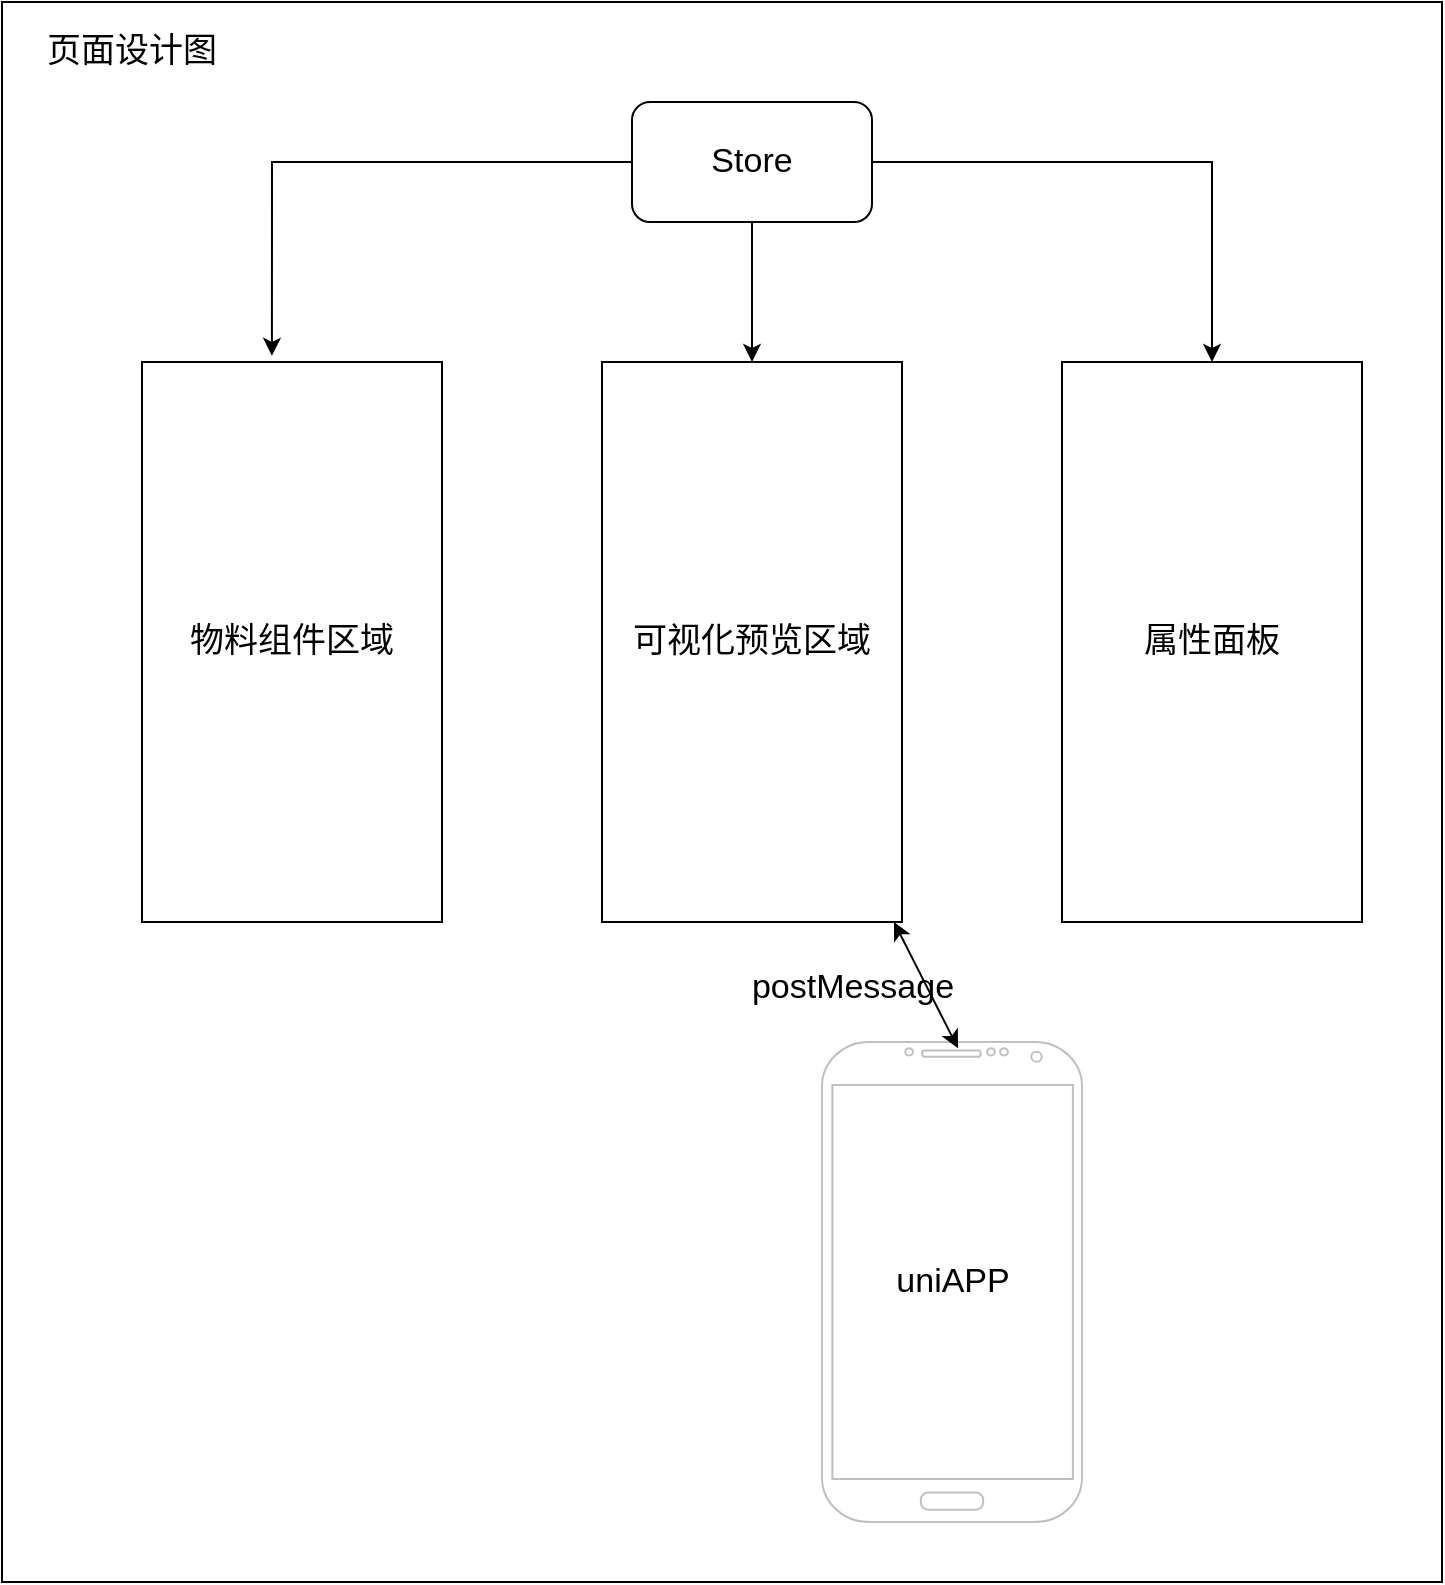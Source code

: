 <mxfile version="24.0.7" type="github">
  <diagram name="第 1 页" id="nf59W99AGzAC8T2MHkCi">
    <mxGraphModel dx="2074" dy="1146" grid="1" gridSize="10" guides="1" tooltips="1" connect="1" arrows="1" fold="1" page="1" pageScale="1" pageWidth="827" pageHeight="1169" math="0" shadow="0">
      <root>
        <mxCell id="0" />
        <mxCell id="1" parent="0" />
        <mxCell id="4ezkk32pqgZYwgxSGYBu-1" value="" style="rounded=0;whiteSpace=wrap;html=1;fontSize=17;" parent="1" vertex="1">
          <mxGeometry x="60" y="60" width="720" height="790" as="geometry" />
        </mxCell>
        <mxCell id="TrbRHjGAlIL61ZrVVt9T-2" value="物料组件区域" style="rounded=0;whiteSpace=wrap;html=1;fontSize=17;" parent="1" vertex="1">
          <mxGeometry x="130" y="240" width="150" height="280" as="geometry" />
        </mxCell>
        <mxCell id="TrbRHjGAlIL61ZrVVt9T-3" value="可视化预览区域" style="rounded=0;whiteSpace=wrap;html=1;fontSize=17;" parent="1" vertex="1">
          <mxGeometry x="360" y="240" width="150" height="280" as="geometry" />
        </mxCell>
        <mxCell id="TrbRHjGAlIL61ZrVVt9T-4" value="属性面板" style="rounded=0;whiteSpace=wrap;html=1;fontSize=17;" parent="1" vertex="1">
          <mxGeometry x="590" y="240" width="150" height="280" as="geometry" />
        </mxCell>
        <mxCell id="TrbRHjGAlIL61ZrVVt9T-6" value="" style="verticalLabelPosition=bottom;verticalAlign=top;html=1;shadow=0;dashed=0;strokeWidth=1;shape=mxgraph.android.phone2;strokeColor=#c0c0c0;fontSize=17;" parent="1" vertex="1">
          <mxGeometry x="470" y="580" width="130" height="240" as="geometry" />
        </mxCell>
        <mxCell id="TrbRHjGAlIL61ZrVVt9T-8" value="" style="endArrow=classic;startArrow=classic;html=1;rounded=0;exitX=0.523;exitY=0.013;exitDx=0;exitDy=0;exitPerimeter=0;fontSize=17;" parent="1" source="TrbRHjGAlIL61ZrVVt9T-6" target="TrbRHjGAlIL61ZrVVt9T-3" edge="1">
          <mxGeometry width="50" height="50" relative="1" as="geometry">
            <mxPoint x="390" y="610" as="sourcePoint" />
            <mxPoint x="440" y="560" as="targetPoint" />
          </mxGeometry>
        </mxCell>
        <mxCell id="TrbRHjGAlIL61ZrVVt9T-9" value="postMessage" style="text;html=1;align=center;verticalAlign=middle;resizable=0;points=[];autosize=1;strokeColor=none;fillColor=none;fontSize=17;" parent="1" vertex="1">
          <mxGeometry x="425" y="538" width="120" height="30" as="geometry" />
        </mxCell>
        <mxCell id="TrbRHjGAlIL61ZrVVt9T-13" style="edgeStyle=orthogonalEdgeStyle;rounded=0;orthogonalLoop=1;jettySize=auto;html=1;exitX=1;exitY=0.5;exitDx=0;exitDy=0;entryX=0.5;entryY=0;entryDx=0;entryDy=0;fontSize=17;" parent="1" source="TrbRHjGAlIL61ZrVVt9T-11" target="TrbRHjGAlIL61ZrVVt9T-4" edge="1">
          <mxGeometry relative="1" as="geometry" />
        </mxCell>
        <mxCell id="TrbRHjGAlIL61ZrVVt9T-14" style="edgeStyle=orthogonalEdgeStyle;rounded=0;orthogonalLoop=1;jettySize=auto;html=1;exitX=0.5;exitY=1;exitDx=0;exitDy=0;fontSize=17;" parent="1" source="TrbRHjGAlIL61ZrVVt9T-11" target="TrbRHjGAlIL61ZrVVt9T-3" edge="1">
          <mxGeometry relative="1" as="geometry" />
        </mxCell>
        <mxCell id="TrbRHjGAlIL61ZrVVt9T-11" value="Store" style="rounded=1;whiteSpace=wrap;html=1;fontSize=17;" parent="1" vertex="1">
          <mxGeometry x="375" y="110" width="120" height="60" as="geometry" />
        </mxCell>
        <mxCell id="TrbRHjGAlIL61ZrVVt9T-12" style="edgeStyle=orthogonalEdgeStyle;rounded=0;orthogonalLoop=1;jettySize=auto;html=1;exitX=0;exitY=0.5;exitDx=0;exitDy=0;entryX=0.433;entryY=-0.011;entryDx=0;entryDy=0;entryPerimeter=0;fontSize=17;" parent="1" source="TrbRHjGAlIL61ZrVVt9T-11" target="TrbRHjGAlIL61ZrVVt9T-2" edge="1">
          <mxGeometry relative="1" as="geometry" />
        </mxCell>
        <mxCell id="TrbRHjGAlIL61ZrVVt9T-15" value="uniAPP" style="text;html=1;align=center;verticalAlign=middle;resizable=0;points=[];autosize=1;strokeColor=none;fillColor=none;fontSize=17;" parent="1" vertex="1">
          <mxGeometry x="495" y="685" width="80" height="30" as="geometry" />
        </mxCell>
        <mxCell id="4ezkk32pqgZYwgxSGYBu-2" value="页面设计图" style="text;html=1;strokeColor=none;fillColor=none;align=center;verticalAlign=middle;whiteSpace=wrap;rounded=0;fontSize=17;" parent="1" vertex="1">
          <mxGeometry x="80" y="70" width="90" height="30" as="geometry" />
        </mxCell>
      </root>
    </mxGraphModel>
  </diagram>
</mxfile>
